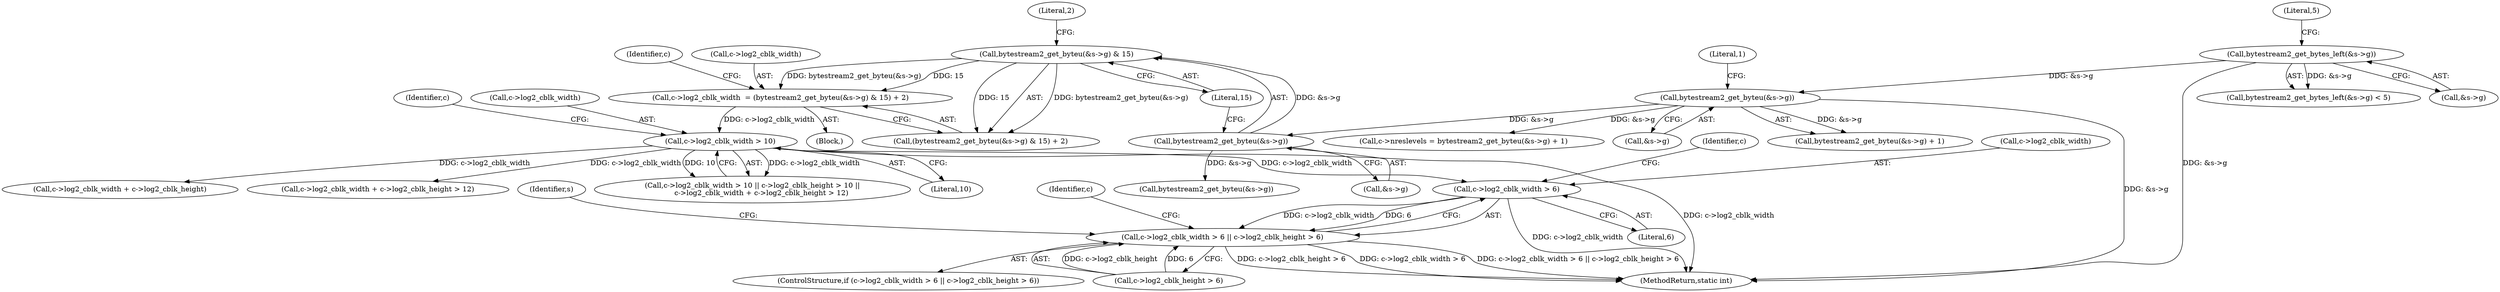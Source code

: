 digraph "0_FFmpeg_a1b9004b768bef606ee98d417bceb9392ceb788d@pointer" {
"1000237" [label="(Call,c->log2_cblk_width > 6)"];
"1000206" [label="(Call,c->log2_cblk_width > 10)"];
"1000178" [label="(Call,c->log2_cblk_width  = (bytestream2_get_byteu(&s->g) & 15) + 2)"];
"1000183" [label="(Call,bytestream2_get_byteu(&s->g) & 15)"];
"1000184" [label="(Call,bytestream2_get_byteu(&s->g))"];
"1000129" [label="(Call,bytestream2_get_byteu(&s->g))"];
"1000116" [label="(Call,bytestream2_get_bytes_left(&s->g))"];
"1000236" [label="(Call,c->log2_cblk_width > 6 || c->log2_cblk_height > 6)"];
"1000128" [label="(Call,bytestream2_get_byteu(&s->g) + 1)"];
"1000218" [label="(Call,c->log2_cblk_width + c->log2_cblk_height)"];
"1000178" [label="(Call,c->log2_cblk_width  = (bytestream2_get_byteu(&s->g) & 15) + 2)"];
"1000250" [label="(Identifier,s)"];
"1000112" [label="(Block,)"];
"1000217" [label="(Call,c->log2_cblk_width + c->log2_cblk_height > 12)"];
"1000193" [label="(Identifier,c)"];
"1000115" [label="(Call,bytestream2_get_bytes_left(&s->g) < 5)"];
"1000116" [label="(Call,bytestream2_get_bytes_left(&s->g))"];
"1000237" [label="(Call,c->log2_cblk_width > 6)"];
"1000121" [label="(Literal,5)"];
"1000206" [label="(Call,c->log2_cblk_width > 10)"];
"1000182" [label="(Call,(bytestream2_get_byteu(&s->g) & 15) + 2)"];
"1000244" [label="(Identifier,c)"];
"1000210" [label="(Literal,10)"];
"1000190" [label="(Literal,2)"];
"1000257" [label="(Identifier,c)"];
"1000117" [label="(Call,&s->g)"];
"1000129" [label="(Call,bytestream2_get_byteu(&s->g))"];
"1000241" [label="(Literal,6)"];
"1000197" [label="(Call,bytestream2_get_byteu(&s->g))"];
"1000130" [label="(Call,&s->g)"];
"1000235" [label="(ControlStructure,if (c->log2_cblk_width > 6 || c->log2_cblk_height > 6))"];
"1000242" [label="(Call,c->log2_cblk_height > 6)"];
"1000189" [label="(Literal,15)"];
"1000214" [label="(Identifier,c)"];
"1000205" [label="(Call,c->log2_cblk_width > 10 || c->log2_cblk_height > 10 ||\n        c->log2_cblk_width + c->log2_cblk_height > 12)"];
"1000236" [label="(Call,c->log2_cblk_width > 6 || c->log2_cblk_height > 6)"];
"1000124" [label="(Call,c->nreslevels = bytestream2_get_byteu(&s->g) + 1)"];
"1000179" [label="(Call,c->log2_cblk_width)"];
"1000377" [label="(MethodReturn,static int)"];
"1000185" [label="(Call,&s->g)"];
"1000183" [label="(Call,bytestream2_get_byteu(&s->g) & 15)"];
"1000134" [label="(Literal,1)"];
"1000238" [label="(Call,c->log2_cblk_width)"];
"1000184" [label="(Call,bytestream2_get_byteu(&s->g))"];
"1000207" [label="(Call,c->log2_cblk_width)"];
"1000237" -> "1000236"  [label="AST: "];
"1000237" -> "1000241"  [label="CFG: "];
"1000238" -> "1000237"  [label="AST: "];
"1000241" -> "1000237"  [label="AST: "];
"1000244" -> "1000237"  [label="CFG: "];
"1000236" -> "1000237"  [label="CFG: "];
"1000237" -> "1000377"  [label="DDG: c->log2_cblk_width"];
"1000237" -> "1000236"  [label="DDG: c->log2_cblk_width"];
"1000237" -> "1000236"  [label="DDG: 6"];
"1000206" -> "1000237"  [label="DDG: c->log2_cblk_width"];
"1000206" -> "1000205"  [label="AST: "];
"1000206" -> "1000210"  [label="CFG: "];
"1000207" -> "1000206"  [label="AST: "];
"1000210" -> "1000206"  [label="AST: "];
"1000214" -> "1000206"  [label="CFG: "];
"1000205" -> "1000206"  [label="CFG: "];
"1000206" -> "1000377"  [label="DDG: c->log2_cblk_width"];
"1000206" -> "1000205"  [label="DDG: c->log2_cblk_width"];
"1000206" -> "1000205"  [label="DDG: 10"];
"1000178" -> "1000206"  [label="DDG: c->log2_cblk_width"];
"1000206" -> "1000217"  [label="DDG: c->log2_cblk_width"];
"1000206" -> "1000218"  [label="DDG: c->log2_cblk_width"];
"1000178" -> "1000112"  [label="AST: "];
"1000178" -> "1000182"  [label="CFG: "];
"1000179" -> "1000178"  [label="AST: "];
"1000182" -> "1000178"  [label="AST: "];
"1000193" -> "1000178"  [label="CFG: "];
"1000183" -> "1000178"  [label="DDG: bytestream2_get_byteu(&s->g)"];
"1000183" -> "1000178"  [label="DDG: 15"];
"1000183" -> "1000182"  [label="AST: "];
"1000183" -> "1000189"  [label="CFG: "];
"1000184" -> "1000183"  [label="AST: "];
"1000189" -> "1000183"  [label="AST: "];
"1000190" -> "1000183"  [label="CFG: "];
"1000183" -> "1000182"  [label="DDG: bytestream2_get_byteu(&s->g)"];
"1000183" -> "1000182"  [label="DDG: 15"];
"1000184" -> "1000183"  [label="DDG: &s->g"];
"1000184" -> "1000185"  [label="CFG: "];
"1000185" -> "1000184"  [label="AST: "];
"1000189" -> "1000184"  [label="CFG: "];
"1000129" -> "1000184"  [label="DDG: &s->g"];
"1000184" -> "1000197"  [label="DDG: &s->g"];
"1000129" -> "1000128"  [label="AST: "];
"1000129" -> "1000130"  [label="CFG: "];
"1000130" -> "1000129"  [label="AST: "];
"1000134" -> "1000129"  [label="CFG: "];
"1000129" -> "1000377"  [label="DDG: &s->g"];
"1000129" -> "1000124"  [label="DDG: &s->g"];
"1000129" -> "1000128"  [label="DDG: &s->g"];
"1000116" -> "1000129"  [label="DDG: &s->g"];
"1000116" -> "1000115"  [label="AST: "];
"1000116" -> "1000117"  [label="CFG: "];
"1000117" -> "1000116"  [label="AST: "];
"1000121" -> "1000116"  [label="CFG: "];
"1000116" -> "1000377"  [label="DDG: &s->g"];
"1000116" -> "1000115"  [label="DDG: &s->g"];
"1000236" -> "1000235"  [label="AST: "];
"1000236" -> "1000242"  [label="CFG: "];
"1000242" -> "1000236"  [label="AST: "];
"1000250" -> "1000236"  [label="CFG: "];
"1000257" -> "1000236"  [label="CFG: "];
"1000236" -> "1000377"  [label="DDG: c->log2_cblk_width > 6"];
"1000236" -> "1000377"  [label="DDG: c->log2_cblk_width > 6 || c->log2_cblk_height > 6"];
"1000236" -> "1000377"  [label="DDG: c->log2_cblk_height > 6"];
"1000242" -> "1000236"  [label="DDG: c->log2_cblk_height"];
"1000242" -> "1000236"  [label="DDG: 6"];
}
